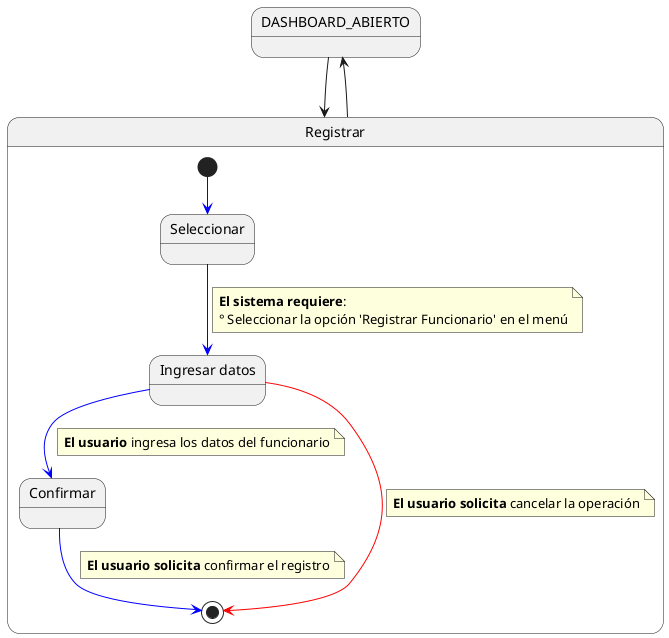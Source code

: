 @startuml RegistrarFuncionario
state "DASHBOARD_ABIERTO" as DASHBOARD_ABIERTO

DASHBOARD_ABIERTO --> Registrar
Registrar --> DASHBOARD_ABIERTO

state Registrar {
  [*] -[#blue]-> seleccionarOpcionRegistrar
  state "Seleccionar" as seleccionarOpcionRegistrar
  seleccionarOpcionRegistrar -[#blue]-> ingresarDatosFuncionario
  note on link
    **El sistema requiere**:
    ° Seleccionar la opción 'Registrar Funcionario' en el menú
  end note
  state "Ingresar datos" as ingresarDatosFuncionario
  ingresarDatosFuncionario -[#blue]-> confirmarRegistroFuncionario
  note on link: **El usuario** ingresa los datos del funcionario

  state "Confirmar" as confirmarRegistroFuncionario
  confirmarRegistroFuncionario -[#blue]-> [*]
  note on link: **El usuario solicita** confirmar el registro

  ingresarDatosFuncionario -[#red]-> [*]
  note on link: **El usuario solicita** cancelar la operación
}
@enduml
